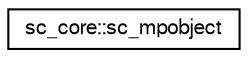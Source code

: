digraph "Graphical Class Hierarchy"
{
  edge [fontname="FreeSans",fontsize="10",labelfontname="FreeSans",labelfontsize="10"];
  node [fontname="FreeSans",fontsize="10",shape=record];
  rankdir="LR";
  Node0 [label="sc_core::sc_mpobject",height=0.2,width=0.4,color="black", fillcolor="white", style="filled",URL="$a02084.html"];
}
